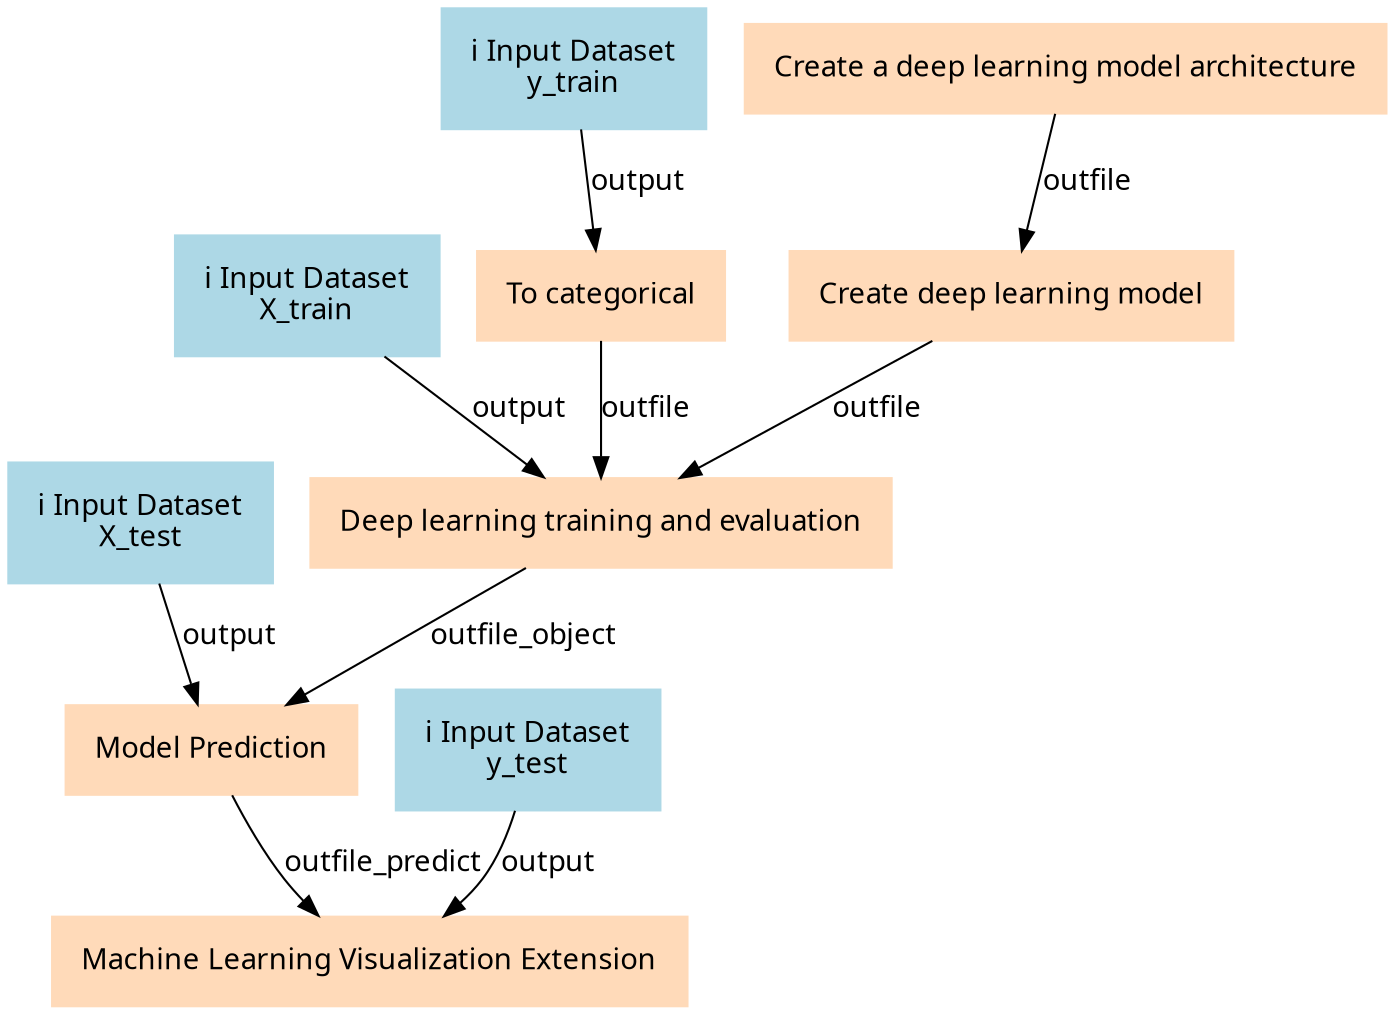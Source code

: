 digraph main {
  node [fontname="Atkinson Hyperlegible", shape=box, color=white,style=filled,color=peachpuff,margin="0.2,0.2"];
  edge [fontname="Atkinson Hyperlegible"];
  0[color=lightblue,label="ℹ️ Input Dataset\nX_test"]
  1[color=lightblue,label="ℹ️ Input Dataset\nX_train"]
  2[color=lightblue,label="ℹ️ Input Dataset\ny_test"]
  3[color=lightblue,label="ℹ️ Input Dataset\ny_train"]
  4[label="Create a deep learning model architecture"]
  5[label="To categorical"]
  3 -> 5 [label="output"]
  6[label="Create deep learning model"]
  4 -> 6 [label="outfile"]
  7[label="Deep learning training and evaluation"]
  6 -> 7 [label="outfile"]
  1 -> 7 [label="output"]
  5 -> 7 [label="outfile"]
  8[label="Model Prediction"]
  7 -> 8 [label="outfile_object"]
  0 -> 8 [label="output"]
  9[label="Machine Learning Visualization Extension"]
  8 -> 9 [label="outfile_predict"]
  2 -> 9 [label="output"]
}